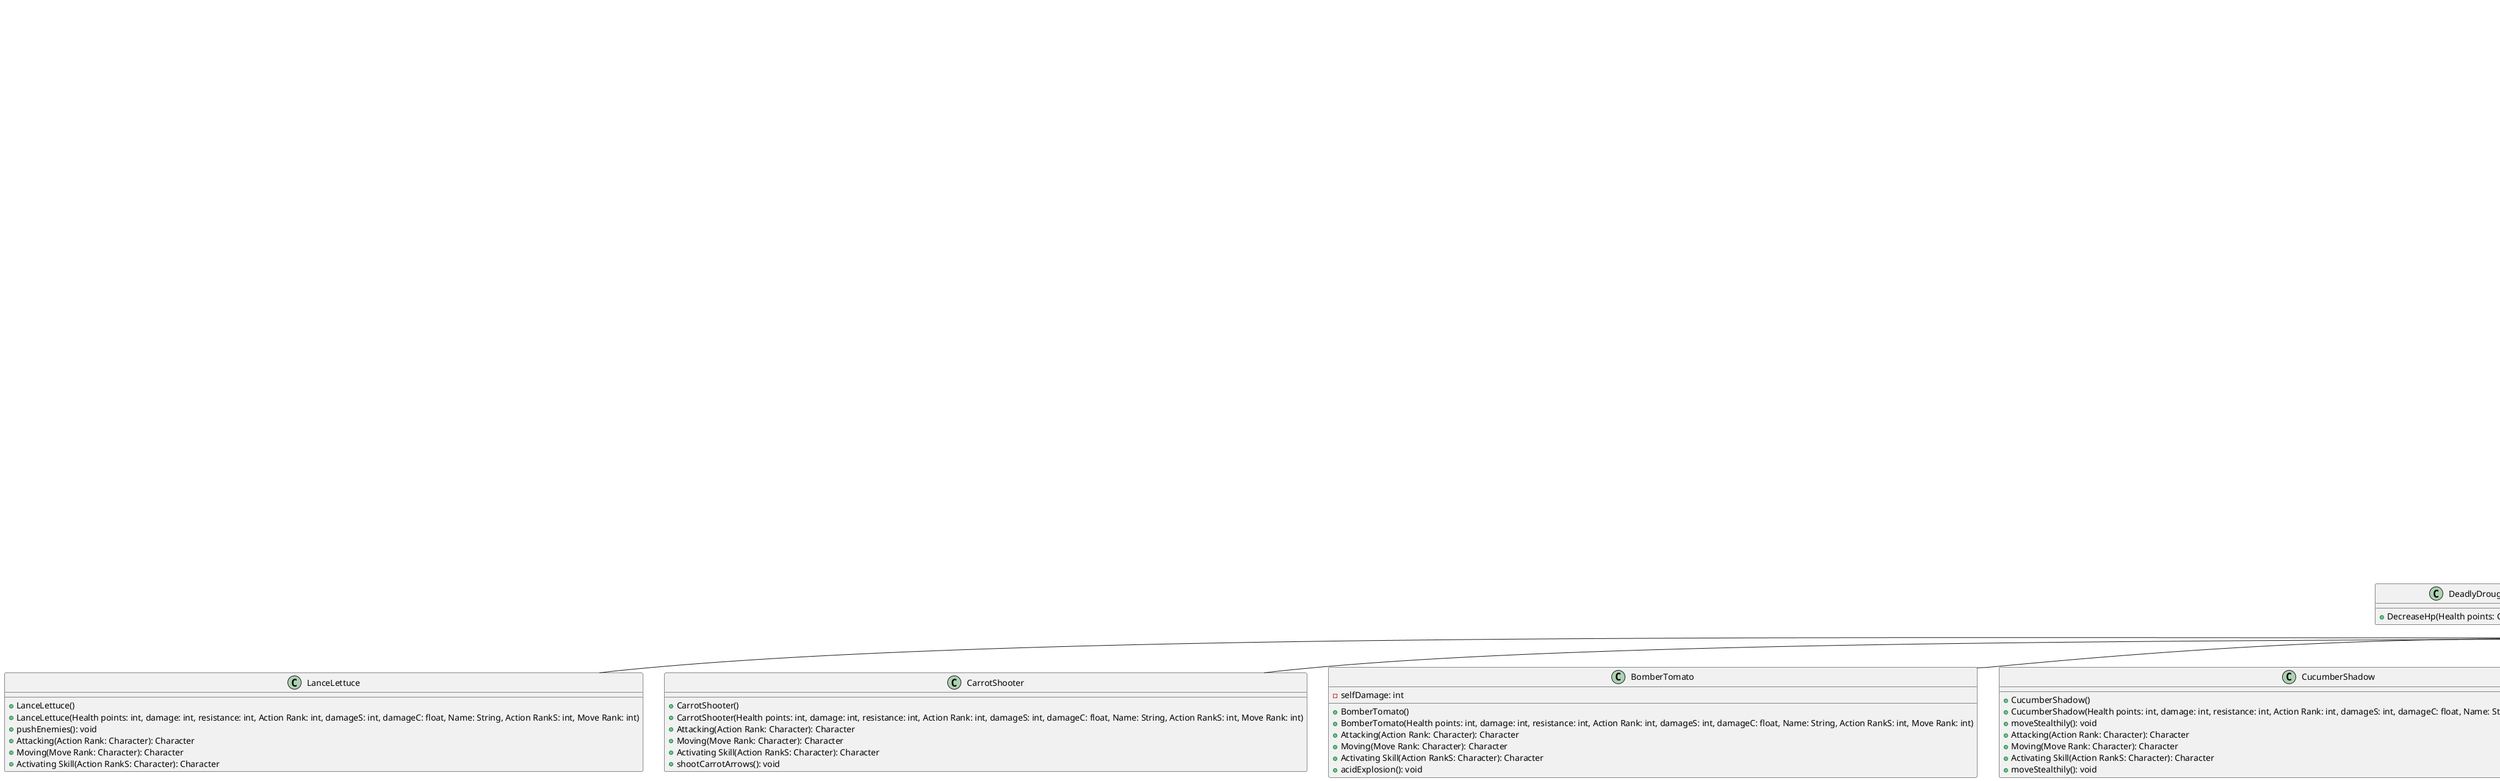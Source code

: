 // Diagramas de clases(puede estar sujeto a cambios)
// ¡¡ATENCIÓN!! lo que se subirá hoy es una optimización y otganización del codigo original
//ya que logramos acercarnos bastante a la visión definitiva que tenemos por ahora del proyecto,
//aunque esta puede cambiar durante el desarrollo, no se preveen grandes cambios

@startuml
class Game {
    - ElementList: string[]
    - GameStatus: string
    + Game(CharacterList: string[], GameStatus: string)
    + getGameStatus(): string
    + setGameStatus(GameStatus: string): void
    + getElementList(): string[]
    + StatusCalculation(GameStatus: string): string
    + PlayingCharacterList(): string[]
    + EnemyTurn(CharacterList: string[])
    + Turn(CharacterList: string[])
}

class Map {
    - Row_size: int
    - Column_size: int
    + Map()
    + Map(Row_size: int, Column_size: int)
}

class Position {
    - Row: int
    - Column: int
    + Position()
    + Position(Row: int, Column: int)
    + getRow(): int
    + setRow(Row: int): void
    + getColumn(): int
    + setColumn(Column: int): void
}

 abstract class  Element { 
    # name: String
    # position: Position
    + Element()
    + Element(name: String, position: Position)
    + getPosition(): Position
    + getName(): string
}

class Bonus extends Element{
    # BonusDescription: String
    + Repeat action(): void
    + addHP(): void
    + Increase damage(): void
    + Increase movement rank(): void
    + Increase skill power(): void
}

class DeadlyDrougth extends Bonus{
    +DecreaseHp(Health points: Character): void
}

class PurifiedWater extends Bonus{
     +IncreaseHp(Health points: Character): void
}

class Fertilizer extends Bonus{
     +IncreaseDamage(damage: Character): void
}

class InfestedSoil extends Bonus{
     +DecreaseDamage(damage: Character): void
}

class Puzzle extends Element{
    - Question: String
    - Question Description: String
    + Puzzle()
    + Puzzle(parameter, Question: String, Question Description: String, String, Name: Element, Position: Element)
    + getQuestion(): String
    + setQuestion(Question: String): void
    + getQuestionDescription(): String
    + setQuestionDescription(Question Description: String): void
    + Make Question(Question: String, Question Description: String): boolean
}

class Obstacle extends Element{
    + OccupatePosition(): boolean
}

 abstract class  Character extends Elements implements Action {
    # Health points: int
    # damage: int
    # resistance: int
    # Action Rank: int
    # damageS: int
    # damageC: float
    # Name: String
    # Action RankS: int
    # Move Rank: int
    + Character(Health points: int, damage: int, resistance: int, Action Rank: int, damageS: int, damageC: float, Name: String, Action RankS: int, Move Rank: int)
    + getHealthPoints(): int
    + setHealthPoints(Health points: int): void
    + getDamage(): int
    + setDamage(damage: int): void
    + getResistance(): int
    + setResistance(resistance: int): void
    + getActionRank(): int
    + setActionRank(Action Rank: int): void
    + getDamageS(): int
    + setDamageS(damageS: int): void
    + getDamageC(): float
    + setDamageC(damageC: float): void
    + getName(): String
    + setName(Name: String): void
    + getActionRankS(): int
    + setActionRankS(Action RankS: int): void
    + getMoveRank(): int
    + setMoveRank(Move Rank: int): void
}
abstract class  Hero extends Character {
    + Hero()
    + Hero(Health points: int, damage: int, resistance: int, Action Rank: int, damageS: int, damageC: float, Name: String, Action RankS: int, Move Rank: int)  
}
class LanceLettuce extends Hero {
    + LanceLettuce()
    + LanceLettuce(Health points: int, damage: int, resistance: int, Action Rank: int, damageS: int, damageC: float, Name: String, Action RankS: int, Move Rank: int)
    + pushEnemies(): void
    + Attacking(Action Rank: Character): Character
    + Moving(Move Rank: Character): Character
    + Activating Skill(Action RankS: Character): Character
}
class CarrotShooter extends Hero{
    + CarrotShooter()
    + CarrotShooter(Health points: int, damage: int, resistance: int, Action Rank: int, damageS: int, damageC: float, Name: String, Action RankS: int, Move Rank: int)                                                     
    + Attacking(Action Rank: Character): Character
    + Moving(Move Rank: Character): Character
    + Activating Skill(Action RankS: Character): Character
    + shootCarrotArrows(): void

}
class BomberTomato extends Hero{
    - selfDamage: int
    + BomberTomato()
    + BomberTomato(Health points: int, damage: int, resistance: int, Action Rank: int, damageS: int, damageC: float, Name: String, Action RankS: int, Move Rank: int)
    + Attacking(Action Rank: Character): Character
    + Moving(Move Rank: Character): Character
    + Activating Skill(Action RankS: Character): Character
    + acidExplosion(): void

}
class CucumberShadow extends Hero{
    + CucumberShadow()
    + CucumberShadow(Health points: int, damage: int, resistance: int, Action Rank: int, damageS: int, damageC: float, Name: String, Action RankS: int, Move Rank: int)
    + moveStealthily(): void
    + Attacking(Action Rank: Character): Character
    + Moving(Move Rank: Character): Character
    + Activating Skill(Action RankS: Character): Character
    + moveStealthily(): void

}
class BroccoliSage extends Hero{
    + BroccoliSage()
    + BroccoliSage(Health points: int, damage: int, resistance: int, Action Rank: int, damageS: int, damageC: float, Name: String, Action RankS: int, Move Rank: int)
    + healAllies(): void
    + Attacking(Action Rank: Character): Character
    + Moving(Move Rank: Character): Character
    + Activating Skill(Action RankS: Character): Character
}
class PumpkinShield extends Hero{
    - DamageAbsortion:int
    + PumpkinShield()
    + PumpkinShield(Health points: int, damage: int, resistance: int, Action Rank: int, damageS: int, damageC: float, Name: String, Action RankS: int, Move Rank: int)
    + ShieldDefense(): void
    + Attacking(Action Rank: Character): Character
    + Moving(Move Rank: Character): Character
    + Activating Skill(Action RankS: Character): Character
}
class BerserkSpinach extends Hero{
    - AugmentDamage: int
    + BerserkSpinach()
    + BerserkSpinach(Health points: int, damage: int, resistance: int, Action Rank: int, damageS: int, damageC: float, Name: String, Action RankS: int, Move Rank: int)
    + FrenzyHit(): void
    + Attacking(Action Rank: Character): Character
    + Moving(Move Rank: Character): Character
    + Activating Skill(Action RankS: Character): Character
}
class RadishSprinter extends Hero{
    - MoveDouble: int
    + RadishSprinter()
    + RadishSprinter(Health points: int, damage: int, resistance: int, Action Rank: int, damageS: int, damageC: float, Name: String, Action RankS: int, Move Rank: int)
    + MoveFast(): void
    + Attacking(Action Rank: Character): Character
    + Moving(Move Rank: Character): Character
    + Activating Skill(Action RankS: Character): Character
}
class GarlickWarlock extends Hero{
    - poisoning: int
    + GarlickWarlock()
    + GarlickWarlock(Health points: int, damage: int, resistance: int, Action Rank: int, damageS: int, damageC: float, Name: String, Action RankS: int, Move Rank: int)
    + PoisonousGas(): void
    + Attacking(Action Rank: Character): Character
    + Moving(Move Rank: Character): Character
    + Activating Skill(Action RankS: Character): Character
}
class CornSniper extends Hero{
    - CriticalAttack: int
    + CornSniper()
    + LanceLettuce(Health points: int, damage: int, resistance: int, Action Rank: int, damageS: int, damageC: float, Name: String, Action RankS: int, Move Rank: int)
    + GrainShot(): void
    + Attacking(Action Rank: Character): Character
    + Moving(Move Rank: Character): Character
    + Activating Skill(Action RankS: Character): Character
}
abstract class Enemy extends Character {
    + Enemy()
    + Enemy(Health points: int, damage: int, resistance: int, Action Rank: int, damageS: int, damageC: float, Name: String, Action RankS: int, Move Rank: int)
}
class MutantLettuce extends Enemy{
    - healthRegeneration: int 
    +regenerateHealth(): void
    + Attacking(Action Rank: Character): Character
    + Moving(Move Rank: Character): Character
    + Activating Skill(Action RankS: Character): Character
}
class GiantSlug extends Enemy{
    + slowCharacters(): void
    + Attacking(Action Rank: Character): Character
    + Moving(Move Rank: Character): Character
    + Activating Skill(Action RankS: Character): Character
}
class KillerBee extends Enemy{
    - poisonDamage: int
    + applyPoison(): void
    + Attacking(Action Rank: Character): Character
    + Moving(Move Rank: Character): Character
    + Activating Skill(Action RankS: Character): Character
}
class MoleDigger extends Enemy{
    + dig(): void
    + Attacking(Action Rank: Character): Character
    + Moving(Move Rank: Character): Character
    + Activating Skill(Action RankS: Character): Character
}
class ToxicMushroom extends Enemy{
    + explodeOnDeath(): void
    + Attacking(Action Rank: Character): Character
    + Moving(Move Rank: Character): Character
    + Activating Skill(Action RankS: Character): Character
}

